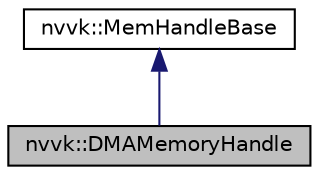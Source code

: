 digraph "nvvk::DMAMemoryHandle"
{
 // LATEX_PDF_SIZE
  edge [fontname="Helvetica",fontsize="10",labelfontname="Helvetica",labelfontsize="10"];
  node [fontname="Helvetica",fontsize="10",shape=record];
  Node1 [label="nvvk::DMAMemoryHandle",height=0.2,width=0.4,color="black", fillcolor="grey75", style="filled", fontcolor="black",tooltip=" "];
  Node2 -> Node1 [dir="back",color="midnightblue",fontsize="10",style="solid",fontname="Helvetica"];
  Node2 [label="nvvk::MemHandleBase",height=0.2,width=0.4,color="black", fillcolor="white", style="filled",URL="$classnvvk_1_1_mem_handle_base.html",tooltip=" "];
}
